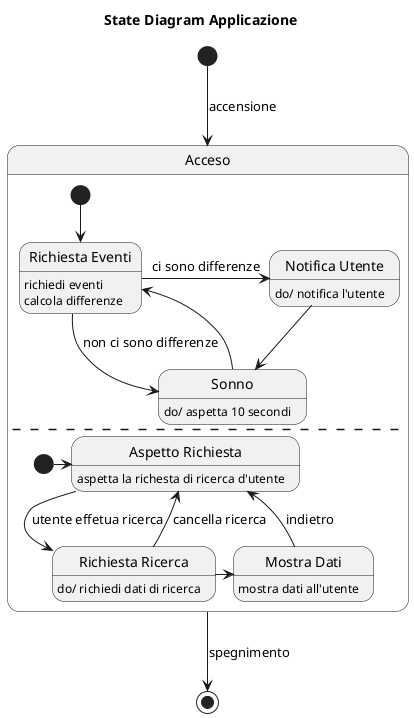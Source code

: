 @startuml
title State Diagram Applicazione

[*] --> Acceso: accensione

state Acceso {
    state "Richiesta Eventi" as RichiestaEventi
    state "Notifica Utente" as NotificaUtente
    state "Sonno" as Sonno

    [*] --> RichiestaEventi

    RichiestaEventi: richiedi eventi
    RichiestaEventi: calcola differenze
    RichiestaEventi --> Sonno: non ci sono differenze
    RichiestaEventi -right-> NotificaUtente: ci sono differenze

    NotificaUtente: do/ notifica l'utente
    NotificaUtente --> Sonno

    Sonno: do/ aspetta 10 secondi
    Sonno --> RichiestaEventi

    --

    state "Aspetto Richiesta" as AspettoRichiesta
    state "Richiesta Ricerca" as RichiestaRicerca
    state "Mostra Dati" as MostraDati

    [*] -right-> AspettoRichiesta

    AspettoRichiesta: aspetta la richesta di ricerca d'utente
    AspettoRichiesta --> RichiestaRicerca: utente effetua ricerca

    RichiestaRicerca: do/ richiedi dati di ricerca
    RichiestaRicerca --> AspettoRichiesta: cancella ricerca
    RichiestaRicerca -right-> MostraDati

    MostraDati: mostra dati all'utente
    MostraDati --> AspettoRichiesta: indietro
}

Acceso --> [*]: spegnimento
@enduml
